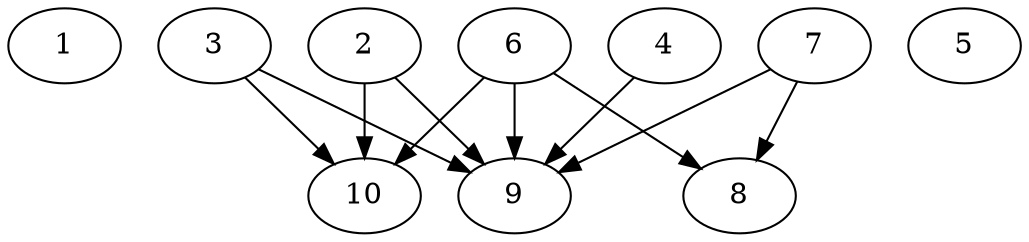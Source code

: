 // DAG automatically generated by daggen at Thu Oct  3 13:58:04 2019
// ./daggen --dot -n 10 --ccr 0.3 --fat 0.9 --regular 0.7 --density 0.6 --mindata 5242880 --maxdata 52428800 
digraph G {
  1 [size="59395413", alpha="0.05", expect_size="17818624"] 
  2 [size="99816107", alpha="0.12", expect_size="29944832"] 
  2 -> 9 [size ="29944832"]
  2 -> 10 [size ="29944832"]
  3 [size="18916693", alpha="0.09", expect_size="5675008"] 
  3 -> 9 [size ="5675008"]
  3 -> 10 [size ="5675008"]
  4 [size="79752533", alpha="0.12", expect_size="23925760"] 
  4 -> 9 [size ="23925760"]
  5 [size="73584640", alpha="0.00", expect_size="22075392"] 
  6 [size="37587627", alpha="0.10", expect_size="11276288"] 
  6 -> 8 [size ="11276288"]
  6 -> 9 [size ="11276288"]
  6 -> 10 [size ="11276288"]
  7 [size="126173867", alpha="0.15", expect_size="37852160"] 
  7 -> 8 [size ="37852160"]
  7 -> 9 [size ="37852160"]
  8 [size="43663360", alpha="0.12", expect_size="13099008"] 
  9 [size="117149013", alpha="0.05", expect_size="35144704"] 
  10 [size="168017920", alpha="0.15", expect_size="50405376"] 
}

